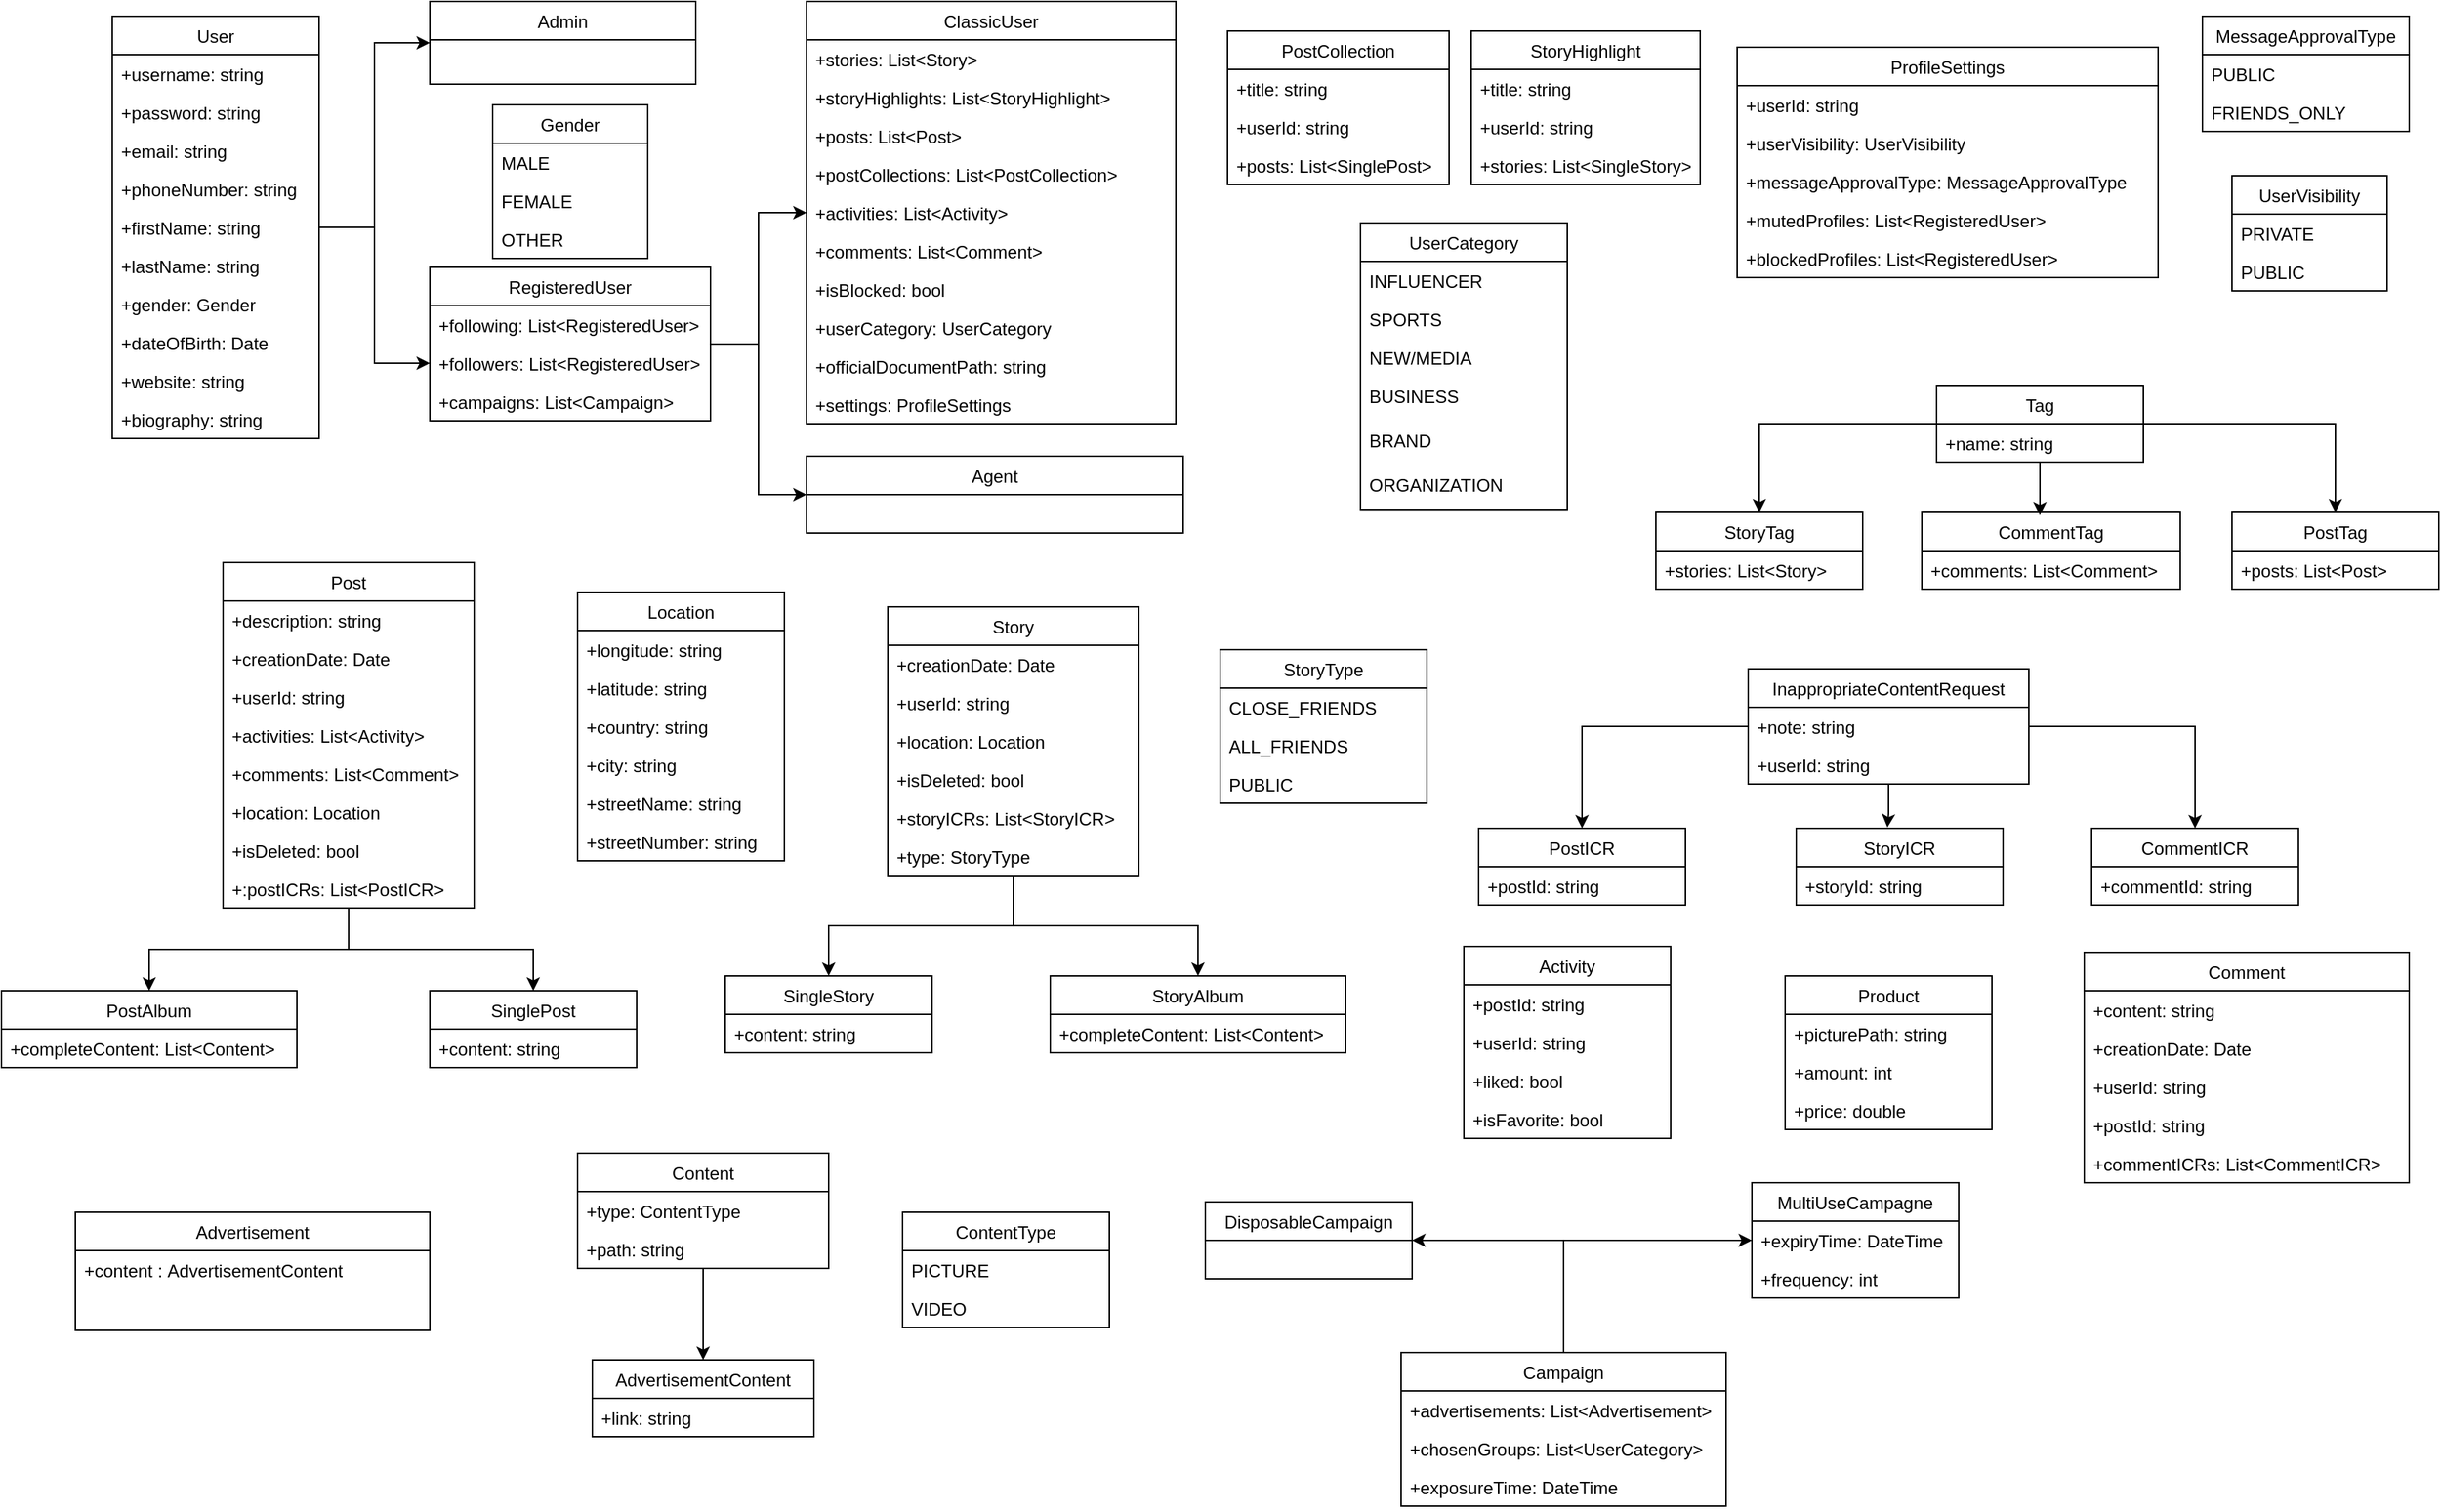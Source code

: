 <mxfile version="14.6.6" type="github">
  <diagram id="aJBuOI1GWzpMyhJK2BpH" name="Page-1">
    <mxGraphModel dx="1466" dy="678" grid="1" gridSize="10" guides="1" tooltips="1" connect="1" arrows="1" fold="1" page="1" pageScale="1" pageWidth="850" pageHeight="1100" math="0" shadow="0">
      <root>
        <mxCell id="0" />
        <mxCell id="1" parent="0" />
        <mxCell id="c_Kaz1U0MEZfS42UwjgD-6" style="edgeStyle=orthogonalEdgeStyle;rounded=0;orthogonalLoop=1;jettySize=auto;html=1;exitX=0.5;exitY=1;exitDx=0;exitDy=0;" parent="1" edge="1">
          <mxGeometry relative="1" as="geometry">
            <mxPoint x="60" y="450" as="sourcePoint" />
            <mxPoint x="60" y="450" as="targetPoint" />
          </mxGeometry>
        </mxCell>
        <mxCell id="V9r57XBYMyIFjuuc4Z4z-8" value="Advertisement" style="swimlane;fontStyle=0;childLayout=stackLayout;horizontal=1;startSize=26;fillColor=none;horizontalStack=0;resizeParent=1;resizeParentMax=0;resizeLast=0;collapsible=1;marginBottom=0;" parent="1" vertex="1">
          <mxGeometry x="60" y="840" width="240" height="80" as="geometry" />
        </mxCell>
        <mxCell id="V9r57XBYMyIFjuuc4Z4z-9" value="+content : AdvertisementContent" style="text;strokeColor=none;fillColor=none;align=left;verticalAlign=top;spacingLeft=4;spacingRight=4;overflow=hidden;rotatable=0;points=[[0,0.5],[1,0.5]];portConstraint=eastwest;" parent="V9r57XBYMyIFjuuc4Z4z-8" vertex="1">
          <mxGeometry y="26" width="240" height="54" as="geometry" />
        </mxCell>
        <mxCell id="aZZGKHn7DD-pm9w_UAQp-35" style="edgeStyle=orthogonalEdgeStyle;rounded=0;orthogonalLoop=1;jettySize=auto;html=1;entryX=0;entryY=0.5;entryDx=0;entryDy=0;" parent="1" source="V9r57XBYMyIFjuuc4Z4z-31" target="aZZGKHn7DD-pm9w_UAQp-19" edge="1">
          <mxGeometry relative="1" as="geometry" />
        </mxCell>
        <mxCell id="aZZGKHn7DD-pm9w_UAQp-37" style="edgeStyle=orthogonalEdgeStyle;rounded=0;orthogonalLoop=1;jettySize=auto;html=1;" parent="1" source="V9r57XBYMyIFjuuc4Z4z-31" target="aZZGKHn7DD-pm9w_UAQp-31" edge="1">
          <mxGeometry relative="1" as="geometry" />
        </mxCell>
        <mxCell id="V9r57XBYMyIFjuuc4Z4z-31" value="RegisteredUser" style="swimlane;fontStyle=0;childLayout=stackLayout;horizontal=1;startSize=26;fillColor=none;horizontalStack=0;resizeParent=1;resizeParentMax=0;resizeLast=0;collapsible=1;marginBottom=0;" parent="1" vertex="1">
          <mxGeometry x="300" y="200" width="190" height="104" as="geometry" />
        </mxCell>
        <mxCell id="V9r57XBYMyIFjuuc4Z4z-32" value="+following: List&lt;RegisteredUser&gt;&#xa;" style="text;strokeColor=none;fillColor=none;align=left;verticalAlign=top;spacingLeft=4;spacingRight=4;overflow=hidden;rotatable=0;points=[[0,0.5],[1,0.5]];portConstraint=eastwest;" parent="V9r57XBYMyIFjuuc4Z4z-31" vertex="1">
          <mxGeometry y="26" width="190" height="26" as="geometry" />
        </mxCell>
        <mxCell id="V9r57XBYMyIFjuuc4Z4z-35" value="+followers: List&lt;RegisteredUser&gt;" style="text;strokeColor=none;fillColor=none;align=left;verticalAlign=top;spacingLeft=4;spacingRight=4;overflow=hidden;rotatable=0;points=[[0,0.5],[1,0.5]];portConstraint=eastwest;" parent="V9r57XBYMyIFjuuc4Z4z-31" vertex="1">
          <mxGeometry y="52" width="190" height="26" as="geometry" />
        </mxCell>
        <mxCell id="V9r57XBYMyIFjuuc4Z4z-40" value="+campaigns: List&lt;Campaign&gt;" style="text;strokeColor=none;fillColor=none;align=left;verticalAlign=top;spacingLeft=4;spacingRight=4;overflow=hidden;rotatable=0;points=[[0,0.5],[1,0.5]];portConstraint=eastwest;" parent="V9r57XBYMyIFjuuc4Z4z-31" vertex="1">
          <mxGeometry y="78" width="190" height="26" as="geometry" />
        </mxCell>
        <mxCell id="aZZGKHn7DD-pm9w_UAQp-1" value="Admin" style="swimlane;fontStyle=0;childLayout=stackLayout;horizontal=1;startSize=26;fillColor=none;horizontalStack=0;resizeParent=1;resizeParentMax=0;resizeLast=0;collapsible=1;marginBottom=0;" parent="1" vertex="1">
          <mxGeometry x="300" y="20" width="180" height="56" as="geometry" />
        </mxCell>
        <mxCell id="aZZGKHn7DD-pm9w_UAQp-30" style="edgeStyle=orthogonalEdgeStyle;rounded=0;orthogonalLoop=1;jettySize=auto;html=1;" parent="1" source="aZZGKHn7DD-pm9w_UAQp-5" target="V9r57XBYMyIFjuuc4Z4z-35" edge="1">
          <mxGeometry relative="1" as="geometry" />
        </mxCell>
        <mxCell id="bwW_kokIqqULi586Beij-5" style="edgeStyle=orthogonalEdgeStyle;rounded=0;orthogonalLoop=1;jettySize=auto;html=1;entryX=0;entryY=0.5;entryDx=0;entryDy=0;" edge="1" parent="1" source="aZZGKHn7DD-pm9w_UAQp-5" target="aZZGKHn7DD-pm9w_UAQp-1">
          <mxGeometry relative="1" as="geometry" />
        </mxCell>
        <mxCell id="aZZGKHn7DD-pm9w_UAQp-5" value="User" style="swimlane;fontStyle=0;childLayout=stackLayout;horizontal=1;startSize=26;fillColor=none;horizontalStack=0;resizeParent=1;resizeParentMax=0;resizeLast=0;collapsible=1;marginBottom=0;" parent="1" vertex="1">
          <mxGeometry x="85" y="30" width="140" height="286" as="geometry">
            <mxRectangle x="110" y="-91" width="60" height="26" as="alternateBounds" />
          </mxGeometry>
        </mxCell>
        <mxCell id="aZZGKHn7DD-pm9w_UAQp-6" value="+username: string" style="text;strokeColor=none;fillColor=none;align=left;verticalAlign=top;spacingLeft=4;spacingRight=4;overflow=hidden;rotatable=0;points=[[0,0.5],[1,0.5]];portConstraint=eastwest;" parent="aZZGKHn7DD-pm9w_UAQp-5" vertex="1">
          <mxGeometry y="26" width="140" height="26" as="geometry" />
        </mxCell>
        <mxCell id="aZZGKHn7DD-pm9w_UAQp-7" value="+password: string" style="text;strokeColor=none;fillColor=none;align=left;verticalAlign=top;spacingLeft=4;spacingRight=4;overflow=hidden;rotatable=0;points=[[0,0.5],[1,0.5]];portConstraint=eastwest;" parent="aZZGKHn7DD-pm9w_UAQp-5" vertex="1">
          <mxGeometry y="52" width="140" height="26" as="geometry" />
        </mxCell>
        <mxCell id="aZZGKHn7DD-pm9w_UAQp-8" value="+email: string" style="text;strokeColor=none;fillColor=none;align=left;verticalAlign=top;spacingLeft=4;spacingRight=4;overflow=hidden;rotatable=0;points=[[0,0.5],[1,0.5]];portConstraint=eastwest;" parent="aZZGKHn7DD-pm9w_UAQp-5" vertex="1">
          <mxGeometry y="78" width="140" height="26" as="geometry" />
        </mxCell>
        <mxCell id="aZZGKHn7DD-pm9w_UAQp-9" value="+phoneNumber: string" style="text;strokeColor=none;fillColor=none;align=left;verticalAlign=top;spacingLeft=4;spacingRight=4;overflow=hidden;rotatable=0;points=[[0,0.5],[1,0.5]];portConstraint=eastwest;" parent="aZZGKHn7DD-pm9w_UAQp-5" vertex="1">
          <mxGeometry y="104" width="140" height="26" as="geometry" />
        </mxCell>
        <mxCell id="aZZGKHn7DD-pm9w_UAQp-10" value="+firstName: string" style="text;strokeColor=none;fillColor=none;align=left;verticalAlign=top;spacingLeft=4;spacingRight=4;overflow=hidden;rotatable=0;points=[[0,0.5],[1,0.5]];portConstraint=eastwest;" parent="aZZGKHn7DD-pm9w_UAQp-5" vertex="1">
          <mxGeometry y="130" width="140" height="26" as="geometry" />
        </mxCell>
        <mxCell id="aZZGKHn7DD-pm9w_UAQp-11" value="+lastName: string" style="text;strokeColor=none;fillColor=none;align=left;verticalAlign=top;spacingLeft=4;spacingRight=4;overflow=hidden;rotatable=0;points=[[0,0.5],[1,0.5]];portConstraint=eastwest;" parent="aZZGKHn7DD-pm9w_UAQp-5" vertex="1">
          <mxGeometry y="156" width="140" height="26" as="geometry" />
        </mxCell>
        <mxCell id="aZZGKHn7DD-pm9w_UAQp-12" value="+gender: Gender" style="text;strokeColor=none;fillColor=none;align=left;verticalAlign=top;spacingLeft=4;spacingRight=4;overflow=hidden;rotatable=0;points=[[0,0.5],[1,0.5]];portConstraint=eastwest;" parent="aZZGKHn7DD-pm9w_UAQp-5" vertex="1">
          <mxGeometry y="182" width="140" height="26" as="geometry" />
        </mxCell>
        <mxCell id="aZZGKHn7DD-pm9w_UAQp-13" value="+dateOfBirth: Date" style="text;strokeColor=none;fillColor=none;align=left;verticalAlign=top;spacingLeft=4;spacingRight=4;overflow=hidden;rotatable=0;points=[[0,0.5],[1,0.5]];portConstraint=eastwest;" parent="aZZGKHn7DD-pm9w_UAQp-5" vertex="1">
          <mxGeometry y="208" width="140" height="26" as="geometry" />
        </mxCell>
        <mxCell id="aZZGKHn7DD-pm9w_UAQp-15" value="+website: string" style="text;strokeColor=none;fillColor=none;align=left;verticalAlign=top;spacingLeft=4;spacingRight=4;overflow=hidden;rotatable=0;points=[[0,0.5],[1,0.5]];portConstraint=eastwest;" parent="aZZGKHn7DD-pm9w_UAQp-5" vertex="1">
          <mxGeometry y="234" width="140" height="26" as="geometry" />
        </mxCell>
        <mxCell id="aZZGKHn7DD-pm9w_UAQp-16" value="+biography: string" style="text;strokeColor=none;fillColor=none;align=left;verticalAlign=top;spacingLeft=4;spacingRight=4;overflow=hidden;rotatable=0;points=[[0,0.5],[1,0.5]];portConstraint=eastwest;" parent="aZZGKHn7DD-pm9w_UAQp-5" vertex="1">
          <mxGeometry y="260" width="140" height="26" as="geometry" />
        </mxCell>
        <mxCell id="aZZGKHn7DD-pm9w_UAQp-19" value="Agent" style="swimlane;fontStyle=0;childLayout=stackLayout;horizontal=1;startSize=26;fillColor=none;horizontalStack=0;resizeParent=1;resizeParentMax=0;resizeLast=0;collapsible=1;marginBottom=0;" parent="1" vertex="1">
          <mxGeometry x="555" y="328" width="255" height="52" as="geometry" />
        </mxCell>
        <mxCell id="aZZGKHn7DD-pm9w_UAQp-31" value="ClassicUser" style="swimlane;fontStyle=0;childLayout=stackLayout;horizontal=1;startSize=26;fillColor=none;horizontalStack=0;resizeParent=1;resizeParentMax=0;resizeLast=0;collapsible=1;marginBottom=0;" parent="1" vertex="1">
          <mxGeometry x="555" y="20" width="250" height="286" as="geometry" />
        </mxCell>
        <mxCell id="aZZGKHn7DD-pm9w_UAQp-32" value="+stories: List&lt;Story&gt;" style="text;strokeColor=none;fillColor=none;align=left;verticalAlign=top;spacingLeft=4;spacingRight=4;overflow=hidden;rotatable=0;points=[[0,0.5],[1,0.5]];portConstraint=eastwest;" parent="aZZGKHn7DD-pm9w_UAQp-31" vertex="1">
          <mxGeometry y="26" width="250" height="26" as="geometry" />
        </mxCell>
        <mxCell id="aZZGKHn7DD-pm9w_UAQp-33" value="+storyHighlights: List&lt;StoryHighlight&gt;" style="text;strokeColor=none;fillColor=none;align=left;verticalAlign=top;spacingLeft=4;spacingRight=4;overflow=hidden;rotatable=0;points=[[0,0.5],[1,0.5]];portConstraint=eastwest;" parent="aZZGKHn7DD-pm9w_UAQp-31" vertex="1">
          <mxGeometry y="52" width="250" height="26" as="geometry" />
        </mxCell>
        <mxCell id="aZZGKHn7DD-pm9w_UAQp-38" value="+posts: List&lt;Post&gt;" style="text;strokeColor=none;fillColor=none;align=left;verticalAlign=top;spacingLeft=4;spacingRight=4;overflow=hidden;rotatable=0;points=[[0,0.5],[1,0.5]];portConstraint=eastwest;" parent="aZZGKHn7DD-pm9w_UAQp-31" vertex="1">
          <mxGeometry y="78" width="250" height="26" as="geometry" />
        </mxCell>
        <mxCell id="aZZGKHn7DD-pm9w_UAQp-42" value="+postCollections: List&lt;PostCollection&gt;" style="text;strokeColor=none;fillColor=none;align=left;verticalAlign=top;spacingLeft=4;spacingRight=4;overflow=hidden;rotatable=0;points=[[0,0.5],[1,0.5]];portConstraint=eastwest;" parent="aZZGKHn7DD-pm9w_UAQp-31" vertex="1">
          <mxGeometry y="104" width="250" height="26" as="geometry" />
        </mxCell>
        <mxCell id="aZZGKHn7DD-pm9w_UAQp-43" value="+activities: List&lt;Activity&gt;" style="text;strokeColor=none;fillColor=none;align=left;verticalAlign=top;spacingLeft=4;spacingRight=4;overflow=hidden;rotatable=0;points=[[0,0.5],[1,0.5]];portConstraint=eastwest;" parent="aZZGKHn7DD-pm9w_UAQp-31" vertex="1">
          <mxGeometry y="130" width="250" height="26" as="geometry" />
        </mxCell>
        <mxCell id="aZZGKHn7DD-pm9w_UAQp-44" value="+comments: List&lt;Comment&gt;" style="text;strokeColor=none;fillColor=none;align=left;verticalAlign=top;spacingLeft=4;spacingRight=4;overflow=hidden;rotatable=0;points=[[0,0.5],[1,0.5]];portConstraint=eastwest;" parent="aZZGKHn7DD-pm9w_UAQp-31" vertex="1">
          <mxGeometry y="156" width="250" height="26" as="geometry" />
        </mxCell>
        <mxCell id="aZZGKHn7DD-pm9w_UAQp-45" value="+isBlocked: bool" style="text;strokeColor=none;fillColor=none;align=left;verticalAlign=top;spacingLeft=4;spacingRight=4;overflow=hidden;rotatable=0;points=[[0,0.5],[1,0.5]];portConstraint=eastwest;" parent="aZZGKHn7DD-pm9w_UAQp-31" vertex="1">
          <mxGeometry y="182" width="250" height="26" as="geometry" />
        </mxCell>
        <mxCell id="aZZGKHn7DD-pm9w_UAQp-46" value="+userCategory: UserCategory" style="text;strokeColor=none;fillColor=none;align=left;verticalAlign=top;spacingLeft=4;spacingRight=4;overflow=hidden;rotatable=0;points=[[0,0.5],[1,0.5]];portConstraint=eastwest;" parent="aZZGKHn7DD-pm9w_UAQp-31" vertex="1">
          <mxGeometry y="208" width="250" height="26" as="geometry" />
        </mxCell>
        <mxCell id="aZZGKHn7DD-pm9w_UAQp-54" value="+officialDocumentPath: string" style="text;strokeColor=none;fillColor=none;align=left;verticalAlign=top;spacingLeft=4;spacingRight=4;overflow=hidden;rotatable=0;points=[[0,0.5],[1,0.5]];portConstraint=eastwest;" parent="aZZGKHn7DD-pm9w_UAQp-31" vertex="1">
          <mxGeometry y="234" width="250" height="26" as="geometry" />
        </mxCell>
        <mxCell id="aZZGKHn7DD-pm9w_UAQp-75" value="+settings: ProfileSettings" style="text;strokeColor=none;fillColor=none;align=left;verticalAlign=top;spacingLeft=4;spacingRight=4;overflow=hidden;rotatable=0;points=[[0,0.5],[1,0.5]];portConstraint=eastwest;" parent="aZZGKHn7DD-pm9w_UAQp-31" vertex="1">
          <mxGeometry y="260" width="250" height="26" as="geometry" />
        </mxCell>
        <mxCell id="aZZGKHn7DD-pm9w_UAQp-47" value="UserCategory" style="swimlane;fontStyle=0;childLayout=stackLayout;horizontal=1;startSize=26;fillColor=none;horizontalStack=0;resizeParent=1;resizeParentMax=0;resizeLast=0;collapsible=1;marginBottom=0;" parent="1" vertex="1">
          <mxGeometry x="930" y="170" width="140" height="194" as="geometry" />
        </mxCell>
        <mxCell id="aZZGKHn7DD-pm9w_UAQp-48" value="INFLUENCER" style="text;strokeColor=none;fillColor=none;align=left;verticalAlign=top;spacingLeft=4;spacingRight=4;overflow=hidden;rotatable=0;points=[[0,0.5],[1,0.5]];portConstraint=eastwest;" parent="aZZGKHn7DD-pm9w_UAQp-47" vertex="1">
          <mxGeometry y="26" width="140" height="26" as="geometry" />
        </mxCell>
        <mxCell id="aZZGKHn7DD-pm9w_UAQp-49" value="SPORTS" style="text;strokeColor=none;fillColor=none;align=left;verticalAlign=top;spacingLeft=4;spacingRight=4;overflow=hidden;rotatable=0;points=[[0,0.5],[1,0.5]];portConstraint=eastwest;" parent="aZZGKHn7DD-pm9w_UAQp-47" vertex="1">
          <mxGeometry y="52" width="140" height="26" as="geometry" />
        </mxCell>
        <mxCell id="aZZGKHn7DD-pm9w_UAQp-50" value="NEW/MEDIA" style="text;strokeColor=none;fillColor=none;align=left;verticalAlign=top;spacingLeft=4;spacingRight=4;overflow=hidden;rotatable=0;points=[[0,0.5],[1,0.5]];portConstraint=eastwest;" parent="aZZGKHn7DD-pm9w_UAQp-47" vertex="1">
          <mxGeometry y="78" width="140" height="26" as="geometry" />
        </mxCell>
        <mxCell id="aZZGKHn7DD-pm9w_UAQp-51" value="BUSINESS" style="text;strokeColor=none;fillColor=none;align=left;verticalAlign=top;spacingLeft=4;spacingRight=4;overflow=hidden;rotatable=0;points=[[0,0.5],[1,0.5]];portConstraint=eastwest;" parent="aZZGKHn7DD-pm9w_UAQp-47" vertex="1">
          <mxGeometry y="104" width="140" height="30" as="geometry" />
        </mxCell>
        <mxCell id="aZZGKHn7DD-pm9w_UAQp-52" value="BRAND" style="text;strokeColor=none;fillColor=none;align=left;verticalAlign=top;spacingLeft=4;spacingRight=4;overflow=hidden;rotatable=0;points=[[0,0.5],[1,0.5]];portConstraint=eastwest;" parent="aZZGKHn7DD-pm9w_UAQp-47" vertex="1">
          <mxGeometry y="134" width="140" height="30" as="geometry" />
        </mxCell>
        <mxCell id="aZZGKHn7DD-pm9w_UAQp-53" value="ORGANIZATION" style="text;strokeColor=none;fillColor=none;align=left;verticalAlign=top;spacingLeft=4;spacingRight=4;overflow=hidden;rotatable=0;points=[[0,0.5],[1,0.5]];portConstraint=eastwest;" parent="aZZGKHn7DD-pm9w_UAQp-47" vertex="1">
          <mxGeometry y="164" width="140" height="30" as="geometry" />
        </mxCell>
        <mxCell id="aZZGKHn7DD-pm9w_UAQp-55" value="ProfileSettings" style="swimlane;fontStyle=0;childLayout=stackLayout;horizontal=1;startSize=26;fillColor=none;horizontalStack=0;resizeParent=1;resizeParentMax=0;resizeLast=0;collapsible=1;marginBottom=0;" parent="1" vertex="1">
          <mxGeometry x="1185" y="51" width="285" height="156" as="geometry" />
        </mxCell>
        <mxCell id="aZZGKHn7DD-pm9w_UAQp-56" value="+userId: string" style="text;strokeColor=none;fillColor=none;align=left;verticalAlign=top;spacingLeft=4;spacingRight=4;overflow=hidden;rotatable=0;points=[[0,0.5],[1,0.5]];portConstraint=eastwest;" parent="aZZGKHn7DD-pm9w_UAQp-55" vertex="1">
          <mxGeometry y="26" width="285" height="26" as="geometry" />
        </mxCell>
        <mxCell id="aZZGKHn7DD-pm9w_UAQp-59" value="+userVisibility: UserVisibility" style="text;strokeColor=none;fillColor=none;align=left;verticalAlign=top;spacingLeft=4;spacingRight=4;overflow=hidden;rotatable=0;points=[[0,0.5],[1,0.5]];portConstraint=eastwest;" parent="aZZGKHn7DD-pm9w_UAQp-55" vertex="1">
          <mxGeometry y="52" width="285" height="26" as="geometry" />
        </mxCell>
        <mxCell id="aZZGKHn7DD-pm9w_UAQp-60" value="+messageApprovalType: MessageApprovalType" style="text;strokeColor=none;fillColor=none;align=left;verticalAlign=top;spacingLeft=4;spacingRight=4;overflow=hidden;rotatable=0;points=[[0,0.5],[1,0.5]];portConstraint=eastwest;" parent="aZZGKHn7DD-pm9w_UAQp-55" vertex="1">
          <mxGeometry y="78" width="285" height="26" as="geometry" />
        </mxCell>
        <mxCell id="aZZGKHn7DD-pm9w_UAQp-61" value="+mutedProfiles: List&lt;RegisteredUser&gt;" style="text;strokeColor=none;fillColor=none;align=left;verticalAlign=top;spacingLeft=4;spacingRight=4;overflow=hidden;rotatable=0;points=[[0,0.5],[1,0.5]];portConstraint=eastwest;" parent="aZZGKHn7DD-pm9w_UAQp-55" vertex="1">
          <mxGeometry y="104" width="285" height="26" as="geometry" />
        </mxCell>
        <mxCell id="aZZGKHn7DD-pm9w_UAQp-62" value="+blockedProfiles: List&lt;RegisteredUser&gt;" style="text;strokeColor=none;fillColor=none;align=left;verticalAlign=top;spacingLeft=4;spacingRight=4;overflow=hidden;rotatable=0;points=[[0,0.5],[1,0.5]];portConstraint=eastwest;" parent="aZZGKHn7DD-pm9w_UAQp-55" vertex="1">
          <mxGeometry y="130" width="285" height="26" as="geometry" />
        </mxCell>
        <mxCell id="aZZGKHn7DD-pm9w_UAQp-67" value="UserVisibility" style="swimlane;fontStyle=0;childLayout=stackLayout;horizontal=1;startSize=26;fillColor=none;horizontalStack=0;resizeParent=1;resizeParentMax=0;resizeLast=0;collapsible=1;marginBottom=0;" parent="1" vertex="1">
          <mxGeometry x="1520" y="138" width="105" height="78" as="geometry" />
        </mxCell>
        <mxCell id="aZZGKHn7DD-pm9w_UAQp-68" value="PRIVATE" style="text;strokeColor=none;fillColor=none;align=left;verticalAlign=top;spacingLeft=4;spacingRight=4;overflow=hidden;rotatable=0;points=[[0,0.5],[1,0.5]];portConstraint=eastwest;" parent="aZZGKHn7DD-pm9w_UAQp-67" vertex="1">
          <mxGeometry y="26" width="105" height="26" as="geometry" />
        </mxCell>
        <mxCell id="aZZGKHn7DD-pm9w_UAQp-69" value="PUBLIC" style="text;strokeColor=none;fillColor=none;align=left;verticalAlign=top;spacingLeft=4;spacingRight=4;overflow=hidden;rotatable=0;points=[[0,0.5],[1,0.5]];portConstraint=eastwest;" parent="aZZGKHn7DD-pm9w_UAQp-67" vertex="1">
          <mxGeometry y="52" width="105" height="26" as="geometry" />
        </mxCell>
        <mxCell id="aZZGKHn7DD-pm9w_UAQp-71" value="MessageApprovalType" style="swimlane;fontStyle=0;childLayout=stackLayout;horizontal=1;startSize=26;fillColor=none;horizontalStack=0;resizeParent=1;resizeParentMax=0;resizeLast=0;collapsible=1;marginBottom=0;" parent="1" vertex="1">
          <mxGeometry x="1500" y="30" width="140" height="78" as="geometry" />
        </mxCell>
        <mxCell id="aZZGKHn7DD-pm9w_UAQp-72" value="PUBLIC" style="text;strokeColor=none;fillColor=none;align=left;verticalAlign=top;spacingLeft=4;spacingRight=4;overflow=hidden;rotatable=0;points=[[0,0.5],[1,0.5]];portConstraint=eastwest;" parent="aZZGKHn7DD-pm9w_UAQp-71" vertex="1">
          <mxGeometry y="26" width="140" height="26" as="geometry" />
        </mxCell>
        <mxCell id="aZZGKHn7DD-pm9w_UAQp-73" value="FRIENDS_ONLY" style="text;strokeColor=none;fillColor=none;align=left;verticalAlign=top;spacingLeft=4;spacingRight=4;overflow=hidden;rotatable=0;points=[[0,0.5],[1,0.5]];portConstraint=eastwest;" parent="aZZGKHn7DD-pm9w_UAQp-71" vertex="1">
          <mxGeometry y="52" width="140" height="26" as="geometry" />
        </mxCell>
        <mxCell id="aZZGKHn7DD-pm9w_UAQp-92" style="edgeStyle=orthogonalEdgeStyle;rounded=0;orthogonalLoop=1;jettySize=auto;html=1;" parent="1" source="aZZGKHn7DD-pm9w_UAQp-76" target="aZZGKHn7DD-pm9w_UAQp-80" edge="1">
          <mxGeometry relative="1" as="geometry" />
        </mxCell>
        <mxCell id="aZZGKHn7DD-pm9w_UAQp-93" style="edgeStyle=orthogonalEdgeStyle;rounded=0;orthogonalLoop=1;jettySize=auto;html=1;entryX=0.5;entryY=0;entryDx=0;entryDy=0;" parent="1" source="aZZGKHn7DD-pm9w_UAQp-76" target="aZZGKHn7DD-pm9w_UAQp-88" edge="1">
          <mxGeometry relative="1" as="geometry" />
        </mxCell>
        <mxCell id="aZZGKHn7DD-pm9w_UAQp-94" style="edgeStyle=orthogonalEdgeStyle;rounded=0;orthogonalLoop=1;jettySize=auto;html=1;entryX=0.457;entryY=0.038;entryDx=0;entryDy=0;entryPerimeter=0;" parent="1" source="aZZGKHn7DD-pm9w_UAQp-76" target="aZZGKHn7DD-pm9w_UAQp-84" edge="1">
          <mxGeometry relative="1" as="geometry" />
        </mxCell>
        <mxCell id="aZZGKHn7DD-pm9w_UAQp-76" value="Tag" style="swimlane;fontStyle=0;childLayout=stackLayout;horizontal=1;startSize=26;fillColor=none;horizontalStack=0;resizeParent=1;resizeParentMax=0;resizeLast=0;collapsible=1;marginBottom=0;" parent="1" vertex="1">
          <mxGeometry x="1320" y="280" width="140" height="52" as="geometry" />
        </mxCell>
        <mxCell id="aZZGKHn7DD-pm9w_UAQp-77" value="+name: string" style="text;strokeColor=none;fillColor=none;align=left;verticalAlign=top;spacingLeft=4;spacingRight=4;overflow=hidden;rotatable=0;points=[[0,0.5],[1,0.5]];portConstraint=eastwest;" parent="aZZGKHn7DD-pm9w_UAQp-76" vertex="1">
          <mxGeometry y="26" width="140" height="26" as="geometry" />
        </mxCell>
        <mxCell id="aZZGKHn7DD-pm9w_UAQp-80" value="StoryTag" style="swimlane;fontStyle=0;childLayout=stackLayout;horizontal=1;startSize=26;fillColor=none;horizontalStack=0;resizeParent=1;resizeParentMax=0;resizeLast=0;collapsible=1;marginBottom=0;" parent="1" vertex="1">
          <mxGeometry x="1130" y="366" width="140" height="52" as="geometry" />
        </mxCell>
        <mxCell id="aZZGKHn7DD-pm9w_UAQp-82" value="+stories: List&lt;Story&gt;" style="text;strokeColor=none;fillColor=none;align=left;verticalAlign=top;spacingLeft=4;spacingRight=4;overflow=hidden;rotatable=0;points=[[0,0.5],[1,0.5]];portConstraint=eastwest;" parent="aZZGKHn7DD-pm9w_UAQp-80" vertex="1">
          <mxGeometry y="26" width="140" height="26" as="geometry" />
        </mxCell>
        <mxCell id="aZZGKHn7DD-pm9w_UAQp-84" value="CommentTag" style="swimlane;fontStyle=0;childLayout=stackLayout;horizontal=1;startSize=26;fillColor=none;horizontalStack=0;resizeParent=1;resizeParentMax=0;resizeLast=0;collapsible=1;marginBottom=0;" parent="1" vertex="1">
          <mxGeometry x="1310" y="366" width="175" height="52" as="geometry" />
        </mxCell>
        <mxCell id="aZZGKHn7DD-pm9w_UAQp-86" value="+comments: List&lt;Comment&gt;" style="text;strokeColor=none;fillColor=none;align=left;verticalAlign=top;spacingLeft=4;spacingRight=4;overflow=hidden;rotatable=0;points=[[0,0.5],[1,0.5]];portConstraint=eastwest;" parent="aZZGKHn7DD-pm9w_UAQp-84" vertex="1">
          <mxGeometry y="26" width="175" height="26" as="geometry" />
        </mxCell>
        <mxCell id="aZZGKHn7DD-pm9w_UAQp-88" value="PostTag" style="swimlane;fontStyle=0;childLayout=stackLayout;horizontal=1;startSize=26;fillColor=none;horizontalStack=0;resizeParent=1;resizeParentMax=0;resizeLast=0;collapsible=1;marginBottom=0;" parent="1" vertex="1">
          <mxGeometry x="1520" y="366" width="140" height="52" as="geometry" />
        </mxCell>
        <mxCell id="aZZGKHn7DD-pm9w_UAQp-89" value="+posts: List&lt;Post&gt;" style="text;strokeColor=none;fillColor=none;align=left;verticalAlign=top;spacingLeft=4;spacingRight=4;overflow=hidden;rotatable=0;points=[[0,0.5],[1,0.5]];portConstraint=eastwest;" parent="aZZGKHn7DD-pm9w_UAQp-88" vertex="1">
          <mxGeometry y="26" width="140" height="26" as="geometry" />
        </mxCell>
        <mxCell id="aZZGKHn7DD-pm9w_UAQp-111" style="edgeStyle=orthogonalEdgeStyle;rounded=0;orthogonalLoop=1;jettySize=auto;html=1;" parent="1" source="aZZGKHn7DD-pm9w_UAQp-95" target="aZZGKHn7DD-pm9w_UAQp-107" edge="1">
          <mxGeometry relative="1" as="geometry" />
        </mxCell>
        <mxCell id="aZZGKHn7DD-pm9w_UAQp-113" style="edgeStyle=orthogonalEdgeStyle;rounded=0;orthogonalLoop=1;jettySize=auto;html=1;entryX=0.5;entryY=0;entryDx=0;entryDy=0;" parent="1" source="aZZGKHn7DD-pm9w_UAQp-95" target="aZZGKHn7DD-pm9w_UAQp-99" edge="1">
          <mxGeometry relative="1" as="geometry" />
        </mxCell>
        <mxCell id="aZZGKHn7DD-pm9w_UAQp-114" style="edgeStyle=orthogonalEdgeStyle;rounded=0;orthogonalLoop=1;jettySize=auto;html=1;entryX=0.441;entryY=-0.012;entryDx=0;entryDy=0;entryPerimeter=0;" parent="1" source="aZZGKHn7DD-pm9w_UAQp-95" target="aZZGKHn7DD-pm9w_UAQp-103" edge="1">
          <mxGeometry relative="1" as="geometry" />
        </mxCell>
        <mxCell id="aZZGKHn7DD-pm9w_UAQp-95" value="InappropriateContentRequest" style="swimlane;fontStyle=0;childLayout=stackLayout;horizontal=1;startSize=26;fillColor=none;horizontalStack=0;resizeParent=1;resizeParentMax=0;resizeLast=0;collapsible=1;marginBottom=0;" parent="1" vertex="1">
          <mxGeometry x="1192.5" y="472" width="190" height="78" as="geometry" />
        </mxCell>
        <mxCell id="aZZGKHn7DD-pm9w_UAQp-96" value="+note: string" style="text;strokeColor=none;fillColor=none;align=left;verticalAlign=top;spacingLeft=4;spacingRight=4;overflow=hidden;rotatable=0;points=[[0,0.5],[1,0.5]];portConstraint=eastwest;" parent="aZZGKHn7DD-pm9w_UAQp-95" vertex="1">
          <mxGeometry y="26" width="190" height="26" as="geometry" />
        </mxCell>
        <mxCell id="aZZGKHn7DD-pm9w_UAQp-97" value="+userId: string" style="text;strokeColor=none;fillColor=none;align=left;verticalAlign=top;spacingLeft=4;spacingRight=4;overflow=hidden;rotatable=0;points=[[0,0.5],[1,0.5]];portConstraint=eastwest;" parent="aZZGKHn7DD-pm9w_UAQp-95" vertex="1">
          <mxGeometry y="52" width="190" height="26" as="geometry" />
        </mxCell>
        <mxCell id="aZZGKHn7DD-pm9w_UAQp-99" value="PostICR" style="swimlane;fontStyle=0;childLayout=stackLayout;horizontal=1;startSize=26;fillColor=none;horizontalStack=0;resizeParent=1;resizeParentMax=0;resizeLast=0;collapsible=1;marginBottom=0;" parent="1" vertex="1">
          <mxGeometry x="1010" y="580" width="140" height="52" as="geometry" />
        </mxCell>
        <mxCell id="aZZGKHn7DD-pm9w_UAQp-100" value="+postId: string" style="text;strokeColor=none;fillColor=none;align=left;verticalAlign=top;spacingLeft=4;spacingRight=4;overflow=hidden;rotatable=0;points=[[0,0.5],[1,0.5]];portConstraint=eastwest;" parent="aZZGKHn7DD-pm9w_UAQp-99" vertex="1">
          <mxGeometry y="26" width="140" height="26" as="geometry" />
        </mxCell>
        <mxCell id="aZZGKHn7DD-pm9w_UAQp-103" value="StoryICR" style="swimlane;fontStyle=0;childLayout=stackLayout;horizontal=1;startSize=26;fillColor=none;horizontalStack=0;resizeParent=1;resizeParentMax=0;resizeLast=0;collapsible=1;marginBottom=0;" parent="1" vertex="1">
          <mxGeometry x="1225" y="580" width="140" height="52" as="geometry" />
        </mxCell>
        <mxCell id="aZZGKHn7DD-pm9w_UAQp-104" value="+storyId: string" style="text;strokeColor=none;fillColor=none;align=left;verticalAlign=top;spacingLeft=4;spacingRight=4;overflow=hidden;rotatable=0;points=[[0,0.5],[1,0.5]];portConstraint=eastwest;" parent="aZZGKHn7DD-pm9w_UAQp-103" vertex="1">
          <mxGeometry y="26" width="140" height="26" as="geometry" />
        </mxCell>
        <mxCell id="aZZGKHn7DD-pm9w_UAQp-107" value="CommentICR" style="swimlane;fontStyle=0;childLayout=stackLayout;horizontal=1;startSize=26;fillColor=none;horizontalStack=0;resizeParent=1;resizeParentMax=0;resizeLast=0;collapsible=1;marginBottom=0;" parent="1" vertex="1">
          <mxGeometry x="1425" y="580" width="140" height="52" as="geometry" />
        </mxCell>
        <mxCell id="aZZGKHn7DD-pm9w_UAQp-108" value="+commentId: string" style="text;strokeColor=none;fillColor=none;align=left;verticalAlign=top;spacingLeft=4;spacingRight=4;overflow=hidden;rotatable=0;points=[[0,0.5],[1,0.5]];portConstraint=eastwest;" parent="aZZGKHn7DD-pm9w_UAQp-107" vertex="1">
          <mxGeometry y="26" width="140" height="26" as="geometry" />
        </mxCell>
        <mxCell id="aZZGKHn7DD-pm9w_UAQp-134" style="edgeStyle=orthogonalEdgeStyle;rounded=0;orthogonalLoop=1;jettySize=auto;html=1;entryX=0.5;entryY=0;entryDx=0;entryDy=0;" parent="1" source="aZZGKHn7DD-pm9w_UAQp-115" target="aZZGKHn7DD-pm9w_UAQp-130" edge="1">
          <mxGeometry relative="1" as="geometry" />
        </mxCell>
        <mxCell id="aZZGKHn7DD-pm9w_UAQp-135" style="edgeStyle=orthogonalEdgeStyle;rounded=0;orthogonalLoop=1;jettySize=auto;html=1;" parent="1" source="aZZGKHn7DD-pm9w_UAQp-115" target="aZZGKHn7DD-pm9w_UAQp-126" edge="1">
          <mxGeometry relative="1" as="geometry" />
        </mxCell>
        <mxCell id="aZZGKHn7DD-pm9w_UAQp-115" value="Post" style="swimlane;fontStyle=0;childLayout=stackLayout;horizontal=1;startSize=26;fillColor=none;horizontalStack=0;resizeParent=1;resizeParentMax=0;resizeLast=0;collapsible=1;marginBottom=0;" parent="1" vertex="1">
          <mxGeometry x="160" y="400" width="170" height="234" as="geometry" />
        </mxCell>
        <mxCell id="aZZGKHn7DD-pm9w_UAQp-116" value="+description: string" style="text;strokeColor=none;fillColor=none;align=left;verticalAlign=top;spacingLeft=4;spacingRight=4;overflow=hidden;rotatable=0;points=[[0,0.5],[1,0.5]];portConstraint=eastwest;" parent="aZZGKHn7DD-pm9w_UAQp-115" vertex="1">
          <mxGeometry y="26" width="170" height="26" as="geometry" />
        </mxCell>
        <mxCell id="aZZGKHn7DD-pm9w_UAQp-119" value="+creationDate: Date" style="text;strokeColor=none;fillColor=none;align=left;verticalAlign=top;spacingLeft=4;spacingRight=4;overflow=hidden;rotatable=0;points=[[0,0.5],[1,0.5]];portConstraint=eastwest;" parent="aZZGKHn7DD-pm9w_UAQp-115" vertex="1">
          <mxGeometry y="52" width="170" height="26" as="geometry" />
        </mxCell>
        <mxCell id="aZZGKHn7DD-pm9w_UAQp-120" value="+userId: string" style="text;strokeColor=none;fillColor=none;align=left;verticalAlign=top;spacingLeft=4;spacingRight=4;overflow=hidden;rotatable=0;points=[[0,0.5],[1,0.5]];portConstraint=eastwest;" parent="aZZGKHn7DD-pm9w_UAQp-115" vertex="1">
          <mxGeometry y="78" width="170" height="26" as="geometry" />
        </mxCell>
        <mxCell id="aZZGKHn7DD-pm9w_UAQp-121" value="+activities: List&lt;Activity&gt;" style="text;strokeColor=none;fillColor=none;align=left;verticalAlign=top;spacingLeft=4;spacingRight=4;overflow=hidden;rotatable=0;points=[[0,0.5],[1,0.5]];portConstraint=eastwest;" parent="aZZGKHn7DD-pm9w_UAQp-115" vertex="1">
          <mxGeometry y="104" width="170" height="26" as="geometry" />
        </mxCell>
        <mxCell id="aZZGKHn7DD-pm9w_UAQp-122" value="+comments: List&lt;Comment&gt;" style="text;strokeColor=none;fillColor=none;align=left;verticalAlign=top;spacingLeft=4;spacingRight=4;overflow=hidden;rotatable=0;points=[[0,0.5],[1,0.5]];portConstraint=eastwest;" parent="aZZGKHn7DD-pm9w_UAQp-115" vertex="1">
          <mxGeometry y="130" width="170" height="26" as="geometry" />
        </mxCell>
        <mxCell id="aZZGKHn7DD-pm9w_UAQp-123" value="+location: Location" style="text;strokeColor=none;fillColor=none;align=left;verticalAlign=top;spacingLeft=4;spacingRight=4;overflow=hidden;rotatable=0;points=[[0,0.5],[1,0.5]];portConstraint=eastwest;" parent="aZZGKHn7DD-pm9w_UAQp-115" vertex="1">
          <mxGeometry y="156" width="170" height="26" as="geometry" />
        </mxCell>
        <mxCell id="aZZGKHn7DD-pm9w_UAQp-124" value="+isDeleted: bool" style="text;strokeColor=none;fillColor=none;align=left;verticalAlign=top;spacingLeft=4;spacingRight=4;overflow=hidden;rotatable=0;points=[[0,0.5],[1,0.5]];portConstraint=eastwest;" parent="aZZGKHn7DD-pm9w_UAQp-115" vertex="1">
          <mxGeometry y="182" width="170" height="26" as="geometry" />
        </mxCell>
        <mxCell id="aZZGKHn7DD-pm9w_UAQp-125" value="+:postICRs: List&lt;PostICR&gt;" style="text;strokeColor=none;fillColor=none;align=left;verticalAlign=top;spacingLeft=4;spacingRight=4;overflow=hidden;rotatable=0;points=[[0,0.5],[1,0.5]];portConstraint=eastwest;" parent="aZZGKHn7DD-pm9w_UAQp-115" vertex="1">
          <mxGeometry y="208" width="170" height="26" as="geometry" />
        </mxCell>
        <mxCell id="aZZGKHn7DD-pm9w_UAQp-126" value="SinglePost" style="swimlane;fontStyle=0;childLayout=stackLayout;horizontal=1;startSize=26;fillColor=none;horizontalStack=0;resizeParent=1;resizeParentMax=0;resizeLast=0;collapsible=1;marginBottom=0;" parent="1" vertex="1">
          <mxGeometry x="300" y="690" width="140" height="52" as="geometry" />
        </mxCell>
        <mxCell id="aZZGKHn7DD-pm9w_UAQp-127" value="+content: string" style="text;strokeColor=none;fillColor=none;align=left;verticalAlign=top;spacingLeft=4;spacingRight=4;overflow=hidden;rotatable=0;points=[[0,0.5],[1,0.5]];portConstraint=eastwest;" parent="aZZGKHn7DD-pm9w_UAQp-126" vertex="1">
          <mxGeometry y="26" width="140" height="26" as="geometry" />
        </mxCell>
        <mxCell id="aZZGKHn7DD-pm9w_UAQp-130" value="PostAlbum" style="swimlane;fontStyle=0;childLayout=stackLayout;horizontal=1;startSize=26;fillColor=none;horizontalStack=0;resizeParent=1;resizeParentMax=0;resizeLast=0;collapsible=1;marginBottom=0;" parent="1" vertex="1">
          <mxGeometry x="10" y="690" width="200" height="52" as="geometry" />
        </mxCell>
        <mxCell id="aZZGKHn7DD-pm9w_UAQp-131" value="+completeContent: List&lt;Content&gt;" style="text;strokeColor=none;fillColor=none;align=left;verticalAlign=top;spacingLeft=4;spacingRight=4;overflow=hidden;rotatable=0;points=[[0,0.5],[1,0.5]];portConstraint=eastwest;" parent="aZZGKHn7DD-pm9w_UAQp-130" vertex="1">
          <mxGeometry y="26" width="200" height="26" as="geometry" />
        </mxCell>
        <mxCell id="aZZGKHn7DD-pm9w_UAQp-151" style="edgeStyle=orthogonalEdgeStyle;rounded=0;orthogonalLoop=1;jettySize=auto;html=1;entryX=0.5;entryY=0;entryDx=0;entryDy=0;" parent="1" source="aZZGKHn7DD-pm9w_UAQp-136" target="aZZGKHn7DD-pm9w_UAQp-140" edge="1">
          <mxGeometry relative="1" as="geometry" />
        </mxCell>
        <mxCell id="aZZGKHn7DD-pm9w_UAQp-152" style="edgeStyle=orthogonalEdgeStyle;rounded=0;orthogonalLoop=1;jettySize=auto;html=1;" parent="1" source="aZZGKHn7DD-pm9w_UAQp-136" target="aZZGKHn7DD-pm9w_UAQp-144" edge="1">
          <mxGeometry relative="1" as="geometry" />
        </mxCell>
        <mxCell id="aZZGKHn7DD-pm9w_UAQp-136" value="Story" style="swimlane;fontStyle=0;childLayout=stackLayout;horizontal=1;startSize=26;fillColor=none;horizontalStack=0;resizeParent=1;resizeParentMax=0;resizeLast=0;collapsible=1;marginBottom=0;" parent="1" vertex="1">
          <mxGeometry x="610" y="430" width="170" height="182" as="geometry" />
        </mxCell>
        <mxCell id="aZZGKHn7DD-pm9w_UAQp-137" value="+creationDate: Date" style="text;strokeColor=none;fillColor=none;align=left;verticalAlign=top;spacingLeft=4;spacingRight=4;overflow=hidden;rotatable=0;points=[[0,0.5],[1,0.5]];portConstraint=eastwest;" parent="aZZGKHn7DD-pm9w_UAQp-136" vertex="1">
          <mxGeometry y="26" width="170" height="26" as="geometry" />
        </mxCell>
        <mxCell id="aZZGKHn7DD-pm9w_UAQp-138" value="+userId: string" style="text;strokeColor=none;fillColor=none;align=left;verticalAlign=top;spacingLeft=4;spacingRight=4;overflow=hidden;rotatable=0;points=[[0,0.5],[1,0.5]];portConstraint=eastwest;" parent="aZZGKHn7DD-pm9w_UAQp-136" vertex="1">
          <mxGeometry y="52" width="170" height="26" as="geometry" />
        </mxCell>
        <mxCell id="aZZGKHn7DD-pm9w_UAQp-139" value="+location: Location" style="text;strokeColor=none;fillColor=none;align=left;verticalAlign=top;spacingLeft=4;spacingRight=4;overflow=hidden;rotatable=0;points=[[0,0.5],[1,0.5]];portConstraint=eastwest;" parent="aZZGKHn7DD-pm9w_UAQp-136" vertex="1">
          <mxGeometry y="78" width="170" height="26" as="geometry" />
        </mxCell>
        <mxCell id="aZZGKHn7DD-pm9w_UAQp-148" value="+isDeleted: bool" style="text;strokeColor=none;fillColor=none;align=left;verticalAlign=top;spacingLeft=4;spacingRight=4;overflow=hidden;rotatable=0;points=[[0,0.5],[1,0.5]];portConstraint=eastwest;" parent="aZZGKHn7DD-pm9w_UAQp-136" vertex="1">
          <mxGeometry y="104" width="170" height="26" as="geometry" />
        </mxCell>
        <mxCell id="aZZGKHn7DD-pm9w_UAQp-149" value="+storyICRs: List&lt;StoryICR&gt;" style="text;strokeColor=none;fillColor=none;align=left;verticalAlign=top;spacingLeft=4;spacingRight=4;overflow=hidden;rotatable=0;points=[[0,0.5],[1,0.5]];portConstraint=eastwest;" parent="aZZGKHn7DD-pm9w_UAQp-136" vertex="1">
          <mxGeometry y="130" width="170" height="26" as="geometry" />
        </mxCell>
        <mxCell id="aZZGKHn7DD-pm9w_UAQp-150" value="+type: StoryType" style="text;strokeColor=none;fillColor=none;align=left;verticalAlign=top;spacingLeft=4;spacingRight=4;overflow=hidden;rotatable=0;points=[[0,0.5],[1,0.5]];portConstraint=eastwest;" parent="aZZGKHn7DD-pm9w_UAQp-136" vertex="1">
          <mxGeometry y="156" width="170" height="26" as="geometry" />
        </mxCell>
        <mxCell id="aZZGKHn7DD-pm9w_UAQp-140" value="SingleStory" style="swimlane;fontStyle=0;childLayout=stackLayout;horizontal=1;startSize=26;fillColor=none;horizontalStack=0;resizeParent=1;resizeParentMax=0;resizeLast=0;collapsible=1;marginBottom=0;" parent="1" vertex="1">
          <mxGeometry x="500" y="680" width="140" height="52" as="geometry" />
        </mxCell>
        <mxCell id="aZZGKHn7DD-pm9w_UAQp-141" value="+content: string" style="text;strokeColor=none;fillColor=none;align=left;verticalAlign=top;spacingLeft=4;spacingRight=4;overflow=hidden;rotatable=0;points=[[0,0.5],[1,0.5]];portConstraint=eastwest;" parent="aZZGKHn7DD-pm9w_UAQp-140" vertex="1">
          <mxGeometry y="26" width="140" height="26" as="geometry" />
        </mxCell>
        <mxCell id="aZZGKHn7DD-pm9w_UAQp-144" value="StoryAlbum" style="swimlane;fontStyle=0;childLayout=stackLayout;horizontal=1;startSize=26;fillColor=none;horizontalStack=0;resizeParent=1;resizeParentMax=0;resizeLast=0;collapsible=1;marginBottom=0;" parent="1" vertex="1">
          <mxGeometry x="720" y="680" width="200" height="52" as="geometry" />
        </mxCell>
        <mxCell id="aZZGKHn7DD-pm9w_UAQp-145" value="+completeContent: List&lt;Content&gt;" style="text;strokeColor=none;fillColor=none;align=left;verticalAlign=top;spacingLeft=4;spacingRight=4;overflow=hidden;rotatable=0;points=[[0,0.5],[1,0.5]];portConstraint=eastwest;" parent="aZZGKHn7DD-pm9w_UAQp-144" vertex="1">
          <mxGeometry y="26" width="200" height="26" as="geometry" />
        </mxCell>
        <mxCell id="aZZGKHn7DD-pm9w_UAQp-153" value="Location" style="swimlane;fontStyle=0;childLayout=stackLayout;horizontal=1;startSize=26;fillColor=none;horizontalStack=0;resizeParent=1;resizeParentMax=0;resizeLast=0;collapsible=1;marginBottom=0;" parent="1" vertex="1">
          <mxGeometry x="400" y="420" width="140" height="182" as="geometry" />
        </mxCell>
        <mxCell id="aZZGKHn7DD-pm9w_UAQp-154" value="+longitude: string" style="text;strokeColor=none;fillColor=none;align=left;verticalAlign=top;spacingLeft=4;spacingRight=4;overflow=hidden;rotatable=0;points=[[0,0.5],[1,0.5]];portConstraint=eastwest;" parent="aZZGKHn7DD-pm9w_UAQp-153" vertex="1">
          <mxGeometry y="26" width="140" height="26" as="geometry" />
        </mxCell>
        <mxCell id="aZZGKHn7DD-pm9w_UAQp-157" value="+latitude: string" style="text;strokeColor=none;fillColor=none;align=left;verticalAlign=top;spacingLeft=4;spacingRight=4;overflow=hidden;rotatable=0;points=[[0,0.5],[1,0.5]];portConstraint=eastwest;" parent="aZZGKHn7DD-pm9w_UAQp-153" vertex="1">
          <mxGeometry y="52" width="140" height="26" as="geometry" />
        </mxCell>
        <mxCell id="aZZGKHn7DD-pm9w_UAQp-158" value="+country: string" style="text;strokeColor=none;fillColor=none;align=left;verticalAlign=top;spacingLeft=4;spacingRight=4;overflow=hidden;rotatable=0;points=[[0,0.5],[1,0.5]];portConstraint=eastwest;" parent="aZZGKHn7DD-pm9w_UAQp-153" vertex="1">
          <mxGeometry y="78" width="140" height="26" as="geometry" />
        </mxCell>
        <mxCell id="aZZGKHn7DD-pm9w_UAQp-159" value="+city: string" style="text;strokeColor=none;fillColor=none;align=left;verticalAlign=top;spacingLeft=4;spacingRight=4;overflow=hidden;rotatable=0;points=[[0,0.5],[1,0.5]];portConstraint=eastwest;" parent="aZZGKHn7DD-pm9w_UAQp-153" vertex="1">
          <mxGeometry y="104" width="140" height="26" as="geometry" />
        </mxCell>
        <mxCell id="aZZGKHn7DD-pm9w_UAQp-160" value="+streetName: string" style="text;strokeColor=none;fillColor=none;align=left;verticalAlign=top;spacingLeft=4;spacingRight=4;overflow=hidden;rotatable=0;points=[[0,0.5],[1,0.5]];portConstraint=eastwest;" parent="aZZGKHn7DD-pm9w_UAQp-153" vertex="1">
          <mxGeometry y="130" width="140" height="26" as="geometry" />
        </mxCell>
        <mxCell id="aZZGKHn7DD-pm9w_UAQp-161" value="+streetNumber: string" style="text;strokeColor=none;fillColor=none;align=left;verticalAlign=top;spacingLeft=4;spacingRight=4;overflow=hidden;rotatable=0;points=[[0,0.5],[1,0.5]];portConstraint=eastwest;" parent="aZZGKHn7DD-pm9w_UAQp-153" vertex="1">
          <mxGeometry y="156" width="140" height="26" as="geometry" />
        </mxCell>
        <mxCell id="aZZGKHn7DD-pm9w_UAQp-206" style="edgeStyle=orthogonalEdgeStyle;rounded=0;orthogonalLoop=1;jettySize=auto;html=1;" parent="1" source="aZZGKHn7DD-pm9w_UAQp-162" target="aZZGKHn7DD-pm9w_UAQp-166" edge="1">
          <mxGeometry relative="1" as="geometry" />
        </mxCell>
        <mxCell id="aZZGKHn7DD-pm9w_UAQp-162" value="Content" style="swimlane;fontStyle=0;childLayout=stackLayout;horizontal=1;startSize=26;fillColor=none;horizontalStack=0;resizeParent=1;resizeParentMax=0;resizeLast=0;collapsible=1;marginBottom=0;" parent="1" vertex="1">
          <mxGeometry x="400" y="800" width="170" height="78" as="geometry" />
        </mxCell>
        <mxCell id="aZZGKHn7DD-pm9w_UAQp-163" value="+type: ContentType" style="text;strokeColor=none;fillColor=none;align=left;verticalAlign=top;spacingLeft=4;spacingRight=4;overflow=hidden;rotatable=0;points=[[0,0.5],[1,0.5]];portConstraint=eastwest;" parent="aZZGKHn7DD-pm9w_UAQp-162" vertex="1">
          <mxGeometry y="26" width="170" height="26" as="geometry" />
        </mxCell>
        <mxCell id="aZZGKHn7DD-pm9w_UAQp-164" value="+path: string" style="text;strokeColor=none;fillColor=none;align=left;verticalAlign=top;spacingLeft=4;spacingRight=4;overflow=hidden;rotatable=0;points=[[0,0.5],[1,0.5]];portConstraint=eastwest;" parent="aZZGKHn7DD-pm9w_UAQp-162" vertex="1">
          <mxGeometry y="52" width="170" height="26" as="geometry" />
        </mxCell>
        <mxCell id="aZZGKHn7DD-pm9w_UAQp-166" value="AdvertisementContent" style="swimlane;fontStyle=0;childLayout=stackLayout;horizontal=1;startSize=26;fillColor=none;horizontalStack=0;resizeParent=1;resizeParentMax=0;resizeLast=0;collapsible=1;marginBottom=0;" parent="1" vertex="1">
          <mxGeometry x="410" y="940" width="150" height="52" as="geometry" />
        </mxCell>
        <mxCell id="aZZGKHn7DD-pm9w_UAQp-167" value="+link: string" style="text;strokeColor=none;fillColor=none;align=left;verticalAlign=top;spacingLeft=4;spacingRight=4;overflow=hidden;rotatable=0;points=[[0,0.5],[1,0.5]];portConstraint=eastwest;" parent="aZZGKHn7DD-pm9w_UAQp-166" vertex="1">
          <mxGeometry y="26" width="150" height="26" as="geometry" />
        </mxCell>
        <mxCell id="aZZGKHn7DD-pm9w_UAQp-177" value="ContentType" style="swimlane;fontStyle=0;childLayout=stackLayout;horizontal=1;startSize=26;fillColor=none;horizontalStack=0;resizeParent=1;resizeParentMax=0;resizeLast=0;collapsible=1;marginBottom=0;" parent="1" vertex="1">
          <mxGeometry x="620" y="840" width="140" height="78" as="geometry" />
        </mxCell>
        <mxCell id="aZZGKHn7DD-pm9w_UAQp-178" value="PICTURE" style="text;strokeColor=none;fillColor=none;align=left;verticalAlign=top;spacingLeft=4;spacingRight=4;overflow=hidden;rotatable=0;points=[[0,0.5],[1,0.5]];portConstraint=eastwest;" parent="aZZGKHn7DD-pm9w_UAQp-177" vertex="1">
          <mxGeometry y="26" width="140" height="26" as="geometry" />
        </mxCell>
        <mxCell id="aZZGKHn7DD-pm9w_UAQp-179" value="VIDEO" style="text;strokeColor=none;fillColor=none;align=left;verticalAlign=top;spacingLeft=4;spacingRight=4;overflow=hidden;rotatable=0;points=[[0,0.5],[1,0.5]];portConstraint=eastwest;" parent="aZZGKHn7DD-pm9w_UAQp-177" vertex="1">
          <mxGeometry y="52" width="140" height="26" as="geometry" />
        </mxCell>
        <mxCell id="aZZGKHn7DD-pm9w_UAQp-196" style="edgeStyle=orthogonalEdgeStyle;rounded=0;orthogonalLoop=1;jettySize=auto;html=1;exitX=0.5;exitY=0;exitDx=0;exitDy=0;entryX=1;entryY=0.5;entryDx=0;entryDy=0;" parent="1" source="aZZGKHn7DD-pm9w_UAQp-181" target="aZZGKHn7DD-pm9w_UAQp-185" edge="1">
          <mxGeometry relative="1" as="geometry" />
        </mxCell>
        <mxCell id="aZZGKHn7DD-pm9w_UAQp-200" style="edgeStyle=orthogonalEdgeStyle;rounded=0;orthogonalLoop=1;jettySize=auto;html=1;" parent="1" source="aZZGKHn7DD-pm9w_UAQp-181" target="aZZGKHn7DD-pm9w_UAQp-190" edge="1">
          <mxGeometry relative="1" as="geometry" />
        </mxCell>
        <mxCell id="aZZGKHn7DD-pm9w_UAQp-181" value="Campaign" style="swimlane;fontStyle=0;childLayout=stackLayout;horizontal=1;startSize=26;fillColor=none;horizontalStack=0;resizeParent=1;resizeParentMax=0;resizeLast=0;collapsible=1;marginBottom=0;" parent="1" vertex="1">
          <mxGeometry x="957.5" y="935" width="220" height="104" as="geometry" />
        </mxCell>
        <mxCell id="aZZGKHn7DD-pm9w_UAQp-182" value="+advertisements: List&lt;Advertisement&gt;" style="text;strokeColor=none;fillColor=none;align=left;verticalAlign=top;spacingLeft=4;spacingRight=4;overflow=hidden;rotatable=0;points=[[0,0.5],[1,0.5]];portConstraint=eastwest;" parent="aZZGKHn7DD-pm9w_UAQp-181" vertex="1">
          <mxGeometry y="26" width="220" height="26" as="geometry" />
        </mxCell>
        <mxCell id="aZZGKHn7DD-pm9w_UAQp-183" value="+chosenGroups: List&lt;UserCategory&gt;" style="text;strokeColor=none;fillColor=none;align=left;verticalAlign=top;spacingLeft=4;spacingRight=4;overflow=hidden;rotatable=0;points=[[0,0.5],[1,0.5]];portConstraint=eastwest;" parent="aZZGKHn7DD-pm9w_UAQp-181" vertex="1">
          <mxGeometry y="52" width="220" height="26" as="geometry" />
        </mxCell>
        <mxCell id="aZZGKHn7DD-pm9w_UAQp-184" value="+exposureTime: DateTime" style="text;strokeColor=none;fillColor=none;align=left;verticalAlign=top;spacingLeft=4;spacingRight=4;overflow=hidden;rotatable=0;points=[[0,0.5],[1,0.5]];portConstraint=eastwest;" parent="aZZGKHn7DD-pm9w_UAQp-181" vertex="1">
          <mxGeometry y="78" width="220" height="26" as="geometry" />
        </mxCell>
        <mxCell id="aZZGKHn7DD-pm9w_UAQp-185" value="DisposableCampaign" style="swimlane;fontStyle=0;childLayout=stackLayout;horizontal=1;startSize=26;fillColor=none;horizontalStack=0;resizeParent=1;resizeParentMax=0;resizeLast=0;collapsible=1;marginBottom=0;" parent="1" vertex="1">
          <mxGeometry x="825" y="833" width="140" height="52" as="geometry" />
        </mxCell>
        <mxCell id="aZZGKHn7DD-pm9w_UAQp-189" value="MultiUseCampagne" style="swimlane;fontStyle=0;childLayout=stackLayout;horizontal=1;startSize=26;fillColor=none;horizontalStack=0;resizeParent=1;resizeParentMax=0;resizeLast=0;collapsible=1;marginBottom=0;" parent="1" vertex="1">
          <mxGeometry x="1195" y="820" width="140" height="78" as="geometry" />
        </mxCell>
        <mxCell id="aZZGKHn7DD-pm9w_UAQp-190" value="+expiryTime: DateTime" style="text;strokeColor=none;fillColor=none;align=left;verticalAlign=top;spacingLeft=4;spacingRight=4;overflow=hidden;rotatable=0;points=[[0,0.5],[1,0.5]];portConstraint=eastwest;" parent="aZZGKHn7DD-pm9w_UAQp-189" vertex="1">
          <mxGeometry y="26" width="140" height="26" as="geometry" />
        </mxCell>
        <mxCell id="aZZGKHn7DD-pm9w_UAQp-191" value="+frequency: int" style="text;strokeColor=none;fillColor=none;align=left;verticalAlign=top;spacingLeft=4;spacingRight=4;overflow=hidden;rotatable=0;points=[[0,0.5],[1,0.5]];portConstraint=eastwest;" parent="aZZGKHn7DD-pm9w_UAQp-189" vertex="1">
          <mxGeometry y="52" width="140" height="26" as="geometry" />
        </mxCell>
        <mxCell id="aZZGKHn7DD-pm9w_UAQp-201" value="StoryType" style="swimlane;fontStyle=0;childLayout=stackLayout;horizontal=1;startSize=26;fillColor=none;horizontalStack=0;resizeParent=1;resizeParentMax=0;resizeLast=0;collapsible=1;marginBottom=0;" parent="1" vertex="1">
          <mxGeometry x="835" y="459" width="140" height="104" as="geometry" />
        </mxCell>
        <mxCell id="aZZGKHn7DD-pm9w_UAQp-202" value="CLOSE_FRIENDS" style="text;strokeColor=none;fillColor=none;align=left;verticalAlign=top;spacingLeft=4;spacingRight=4;overflow=hidden;rotatable=0;points=[[0,0.5],[1,0.5]];portConstraint=eastwest;" parent="aZZGKHn7DD-pm9w_UAQp-201" vertex="1">
          <mxGeometry y="26" width="140" height="26" as="geometry" />
        </mxCell>
        <mxCell id="aZZGKHn7DD-pm9w_UAQp-203" value="ALL_FRIENDS" style="text;strokeColor=none;fillColor=none;align=left;verticalAlign=top;spacingLeft=4;spacingRight=4;overflow=hidden;rotatable=0;points=[[0,0.5],[1,0.5]];portConstraint=eastwest;" parent="aZZGKHn7DD-pm9w_UAQp-201" vertex="1">
          <mxGeometry y="52" width="140" height="26" as="geometry" />
        </mxCell>
        <mxCell id="aZZGKHn7DD-pm9w_UAQp-204" value="PUBLIC" style="text;strokeColor=none;fillColor=none;align=left;verticalAlign=top;spacingLeft=4;spacingRight=4;overflow=hidden;rotatable=0;points=[[0,0.5],[1,0.5]];portConstraint=eastwest;" parent="aZZGKHn7DD-pm9w_UAQp-201" vertex="1">
          <mxGeometry y="78" width="140" height="26" as="geometry" />
        </mxCell>
        <mxCell id="aZZGKHn7DD-pm9w_UAQp-207" value="Product" style="swimlane;fontStyle=0;childLayout=stackLayout;horizontal=1;startSize=26;fillColor=none;horizontalStack=0;resizeParent=1;resizeParentMax=0;resizeLast=0;collapsible=1;marginBottom=0;" parent="1" vertex="1">
          <mxGeometry x="1217.5" y="680" width="140" height="104" as="geometry" />
        </mxCell>
        <mxCell id="aZZGKHn7DD-pm9w_UAQp-208" value="+picturePath: string" style="text;strokeColor=none;fillColor=none;align=left;verticalAlign=top;spacingLeft=4;spacingRight=4;overflow=hidden;rotatable=0;points=[[0,0.5],[1,0.5]];portConstraint=eastwest;" parent="aZZGKHn7DD-pm9w_UAQp-207" vertex="1">
          <mxGeometry y="26" width="140" height="26" as="geometry" />
        </mxCell>
        <mxCell id="aZZGKHn7DD-pm9w_UAQp-209" value="+amount: int" style="text;strokeColor=none;fillColor=none;align=left;verticalAlign=top;spacingLeft=4;spacingRight=4;overflow=hidden;rotatable=0;points=[[0,0.5],[1,0.5]];portConstraint=eastwest;" parent="aZZGKHn7DD-pm9w_UAQp-207" vertex="1">
          <mxGeometry y="52" width="140" height="26" as="geometry" />
        </mxCell>
        <mxCell id="aZZGKHn7DD-pm9w_UAQp-210" value="+price: double" style="text;strokeColor=none;fillColor=none;align=left;verticalAlign=top;spacingLeft=4;spacingRight=4;overflow=hidden;rotatable=0;points=[[0,0.5],[1,0.5]];portConstraint=eastwest;" parent="aZZGKHn7DD-pm9w_UAQp-207" vertex="1">
          <mxGeometry y="78" width="140" height="26" as="geometry" />
        </mxCell>
        <mxCell id="aZZGKHn7DD-pm9w_UAQp-211" value="Activity" style="swimlane;fontStyle=0;childLayout=stackLayout;horizontal=1;startSize=26;fillColor=none;horizontalStack=0;resizeParent=1;resizeParentMax=0;resizeLast=0;collapsible=1;marginBottom=0;" parent="1" vertex="1">
          <mxGeometry x="1000" y="660" width="140" height="130" as="geometry" />
        </mxCell>
        <mxCell id="aZZGKHn7DD-pm9w_UAQp-212" value="+postId: string" style="text;strokeColor=none;fillColor=none;align=left;verticalAlign=top;spacingLeft=4;spacingRight=4;overflow=hidden;rotatable=0;points=[[0,0.5],[1,0.5]];portConstraint=eastwest;" parent="aZZGKHn7DD-pm9w_UAQp-211" vertex="1">
          <mxGeometry y="26" width="140" height="26" as="geometry" />
        </mxCell>
        <mxCell id="aZZGKHn7DD-pm9w_UAQp-213" value="+userId: string" style="text;strokeColor=none;fillColor=none;align=left;verticalAlign=top;spacingLeft=4;spacingRight=4;overflow=hidden;rotatable=0;points=[[0,0.5],[1,0.5]];portConstraint=eastwest;" parent="aZZGKHn7DD-pm9w_UAQp-211" vertex="1">
          <mxGeometry y="52" width="140" height="26" as="geometry" />
        </mxCell>
        <mxCell id="aZZGKHn7DD-pm9w_UAQp-214" value="+liked: bool" style="text;strokeColor=none;fillColor=none;align=left;verticalAlign=top;spacingLeft=4;spacingRight=4;overflow=hidden;rotatable=0;points=[[0,0.5],[1,0.5]];portConstraint=eastwest;" parent="aZZGKHn7DD-pm9w_UAQp-211" vertex="1">
          <mxGeometry y="78" width="140" height="26" as="geometry" />
        </mxCell>
        <mxCell id="aZZGKHn7DD-pm9w_UAQp-215" value="+isFavorite: bool" style="text;strokeColor=none;fillColor=none;align=left;verticalAlign=top;spacingLeft=4;spacingRight=4;overflow=hidden;rotatable=0;points=[[0,0.5],[1,0.5]];portConstraint=eastwest;" parent="aZZGKHn7DD-pm9w_UAQp-211" vertex="1">
          <mxGeometry y="104" width="140" height="26" as="geometry" />
        </mxCell>
        <mxCell id="aZZGKHn7DD-pm9w_UAQp-216" value="Comment" style="swimlane;fontStyle=0;childLayout=stackLayout;horizontal=1;startSize=26;fillColor=none;horizontalStack=0;resizeParent=1;resizeParentMax=0;resizeLast=0;collapsible=1;marginBottom=0;" parent="1" vertex="1">
          <mxGeometry x="1420" y="664" width="220" height="156" as="geometry" />
        </mxCell>
        <mxCell id="aZZGKHn7DD-pm9w_UAQp-217" value="+content: string" style="text;strokeColor=none;fillColor=none;align=left;verticalAlign=top;spacingLeft=4;spacingRight=4;overflow=hidden;rotatable=0;points=[[0,0.5],[1,0.5]];portConstraint=eastwest;" parent="aZZGKHn7DD-pm9w_UAQp-216" vertex="1">
          <mxGeometry y="26" width="220" height="26" as="geometry" />
        </mxCell>
        <mxCell id="aZZGKHn7DD-pm9w_UAQp-218" value="+creationDate: Date" style="text;strokeColor=none;fillColor=none;align=left;verticalAlign=top;spacingLeft=4;spacingRight=4;overflow=hidden;rotatable=0;points=[[0,0.5],[1,0.5]];portConstraint=eastwest;" parent="aZZGKHn7DD-pm9w_UAQp-216" vertex="1">
          <mxGeometry y="52" width="220" height="26" as="geometry" />
        </mxCell>
        <mxCell id="aZZGKHn7DD-pm9w_UAQp-219" value="+userId: string" style="text;strokeColor=none;fillColor=none;align=left;verticalAlign=top;spacingLeft=4;spacingRight=4;overflow=hidden;rotatable=0;points=[[0,0.5],[1,0.5]];portConstraint=eastwest;" parent="aZZGKHn7DD-pm9w_UAQp-216" vertex="1">
          <mxGeometry y="78" width="220" height="26" as="geometry" />
        </mxCell>
        <mxCell id="aZZGKHn7DD-pm9w_UAQp-220" value="+postId: string" style="text;strokeColor=none;fillColor=none;align=left;verticalAlign=top;spacingLeft=4;spacingRight=4;overflow=hidden;rotatable=0;points=[[0,0.5],[1,0.5]];portConstraint=eastwest;" parent="aZZGKHn7DD-pm9w_UAQp-216" vertex="1">
          <mxGeometry y="104" width="220" height="26" as="geometry" />
        </mxCell>
        <mxCell id="aZZGKHn7DD-pm9w_UAQp-221" value="+commentICRs: List&lt;CommentICR&gt;" style="text;strokeColor=none;fillColor=none;align=left;verticalAlign=top;spacingLeft=4;spacingRight=4;overflow=hidden;rotatable=0;points=[[0,0.5],[1,0.5]];portConstraint=eastwest;" parent="aZZGKHn7DD-pm9w_UAQp-216" vertex="1">
          <mxGeometry y="130" width="220" height="26" as="geometry" />
        </mxCell>
        <mxCell id="aZZGKHn7DD-pm9w_UAQp-222" value="PostCollection" style="swimlane;fontStyle=0;childLayout=stackLayout;horizontal=1;startSize=26;fillColor=none;horizontalStack=0;resizeParent=1;resizeParentMax=0;resizeLast=0;collapsible=1;marginBottom=0;" parent="1" vertex="1">
          <mxGeometry x="840" y="40" width="150" height="104" as="geometry" />
        </mxCell>
        <mxCell id="aZZGKHn7DD-pm9w_UAQp-223" value="+title: string" style="text;strokeColor=none;fillColor=none;align=left;verticalAlign=top;spacingLeft=4;spacingRight=4;overflow=hidden;rotatable=0;points=[[0,0.5],[1,0.5]];portConstraint=eastwest;" parent="aZZGKHn7DD-pm9w_UAQp-222" vertex="1">
          <mxGeometry y="26" width="150" height="26" as="geometry" />
        </mxCell>
        <mxCell id="aZZGKHn7DD-pm9w_UAQp-230" value="+userId: string" style="text;strokeColor=none;fillColor=none;align=left;verticalAlign=top;spacingLeft=4;spacingRight=4;overflow=hidden;rotatable=0;points=[[0,0.5],[1,0.5]];portConstraint=eastwest;" parent="aZZGKHn7DD-pm9w_UAQp-222" vertex="1">
          <mxGeometry y="52" width="150" height="26" as="geometry" />
        </mxCell>
        <mxCell id="aZZGKHn7DD-pm9w_UAQp-231" value="+posts: List&lt;SinglePost&gt;" style="text;strokeColor=none;fillColor=none;align=left;verticalAlign=top;spacingLeft=4;spacingRight=4;overflow=hidden;rotatable=0;points=[[0,0.5],[1,0.5]];portConstraint=eastwest;" parent="aZZGKHn7DD-pm9w_UAQp-222" vertex="1">
          <mxGeometry y="78" width="150" height="26" as="geometry" />
        </mxCell>
        <mxCell id="aZZGKHn7DD-pm9w_UAQp-226" value="StoryHighlight" style="swimlane;fontStyle=0;childLayout=stackLayout;horizontal=1;startSize=26;fillColor=none;horizontalStack=0;resizeParent=1;resizeParentMax=0;resizeLast=0;collapsible=1;marginBottom=0;" parent="1" vertex="1">
          <mxGeometry x="1005" y="40" width="155" height="104" as="geometry" />
        </mxCell>
        <mxCell id="aZZGKHn7DD-pm9w_UAQp-227" value="+title: string" style="text;strokeColor=none;fillColor=none;align=left;verticalAlign=top;spacingLeft=4;spacingRight=4;overflow=hidden;rotatable=0;points=[[0,0.5],[1,0.5]];portConstraint=eastwest;" parent="aZZGKHn7DD-pm9w_UAQp-226" vertex="1">
          <mxGeometry y="26" width="155" height="26" as="geometry" />
        </mxCell>
        <mxCell id="aZZGKHn7DD-pm9w_UAQp-232" value="+userId: string" style="text;strokeColor=none;fillColor=none;align=left;verticalAlign=top;spacingLeft=4;spacingRight=4;overflow=hidden;rotatable=0;points=[[0,0.5],[1,0.5]];portConstraint=eastwest;" parent="aZZGKHn7DD-pm9w_UAQp-226" vertex="1">
          <mxGeometry y="52" width="155" height="26" as="geometry" />
        </mxCell>
        <mxCell id="aZZGKHn7DD-pm9w_UAQp-233" value="+stories: List&lt;SingleStory&gt;" style="text;strokeColor=none;fillColor=none;align=left;verticalAlign=top;spacingLeft=4;spacingRight=4;overflow=hidden;rotatable=0;points=[[0,0.5],[1,0.5]];portConstraint=eastwest;" parent="aZZGKHn7DD-pm9w_UAQp-226" vertex="1">
          <mxGeometry y="78" width="155" height="26" as="geometry" />
        </mxCell>
        <mxCell id="bwW_kokIqqULi586Beij-1" value="Gender" style="swimlane;fontStyle=0;childLayout=stackLayout;horizontal=1;startSize=26;fillColor=none;horizontalStack=0;resizeParent=1;resizeParentMax=0;resizeLast=0;collapsible=1;marginBottom=0;" vertex="1" parent="1">
          <mxGeometry x="342.5" y="90" width="105" height="104" as="geometry" />
        </mxCell>
        <mxCell id="bwW_kokIqqULi586Beij-2" value="MALE" style="text;strokeColor=none;fillColor=none;align=left;verticalAlign=top;spacingLeft=4;spacingRight=4;overflow=hidden;rotatable=0;points=[[0,0.5],[1,0.5]];portConstraint=eastwest;" vertex="1" parent="bwW_kokIqqULi586Beij-1">
          <mxGeometry y="26" width="105" height="26" as="geometry" />
        </mxCell>
        <mxCell id="bwW_kokIqqULi586Beij-3" value="FEMALE" style="text;strokeColor=none;fillColor=none;align=left;verticalAlign=top;spacingLeft=4;spacingRight=4;overflow=hidden;rotatable=0;points=[[0,0.5],[1,0.5]];portConstraint=eastwest;" vertex="1" parent="bwW_kokIqqULi586Beij-1">
          <mxGeometry y="52" width="105" height="26" as="geometry" />
        </mxCell>
        <mxCell id="bwW_kokIqqULi586Beij-4" value="OTHER" style="text;strokeColor=none;fillColor=none;align=left;verticalAlign=top;spacingLeft=4;spacingRight=4;overflow=hidden;rotatable=0;points=[[0,0.5],[1,0.5]];portConstraint=eastwest;" vertex="1" parent="bwW_kokIqqULi586Beij-1">
          <mxGeometry y="78" width="105" height="26" as="geometry" />
        </mxCell>
      </root>
    </mxGraphModel>
  </diagram>
</mxfile>
